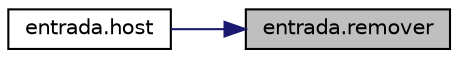 digraph "entrada.remover"
{
 // LATEX_PDF_SIZE
  edge [fontname="Helvetica",fontsize="10",labelfontname="Helvetica",labelfontsize="10"];
  node [fontname="Helvetica",fontsize="10",shape=record];
  rankdir="RL";
  Node1 [label="entrada.remover",height=0.2,width=0.4,color="black", fillcolor="grey75", style="filled", fontcolor="black",tooltip="Function remover."];
  Node1 -> Node2 [dir="back",color="midnightblue",fontsize="10",style="solid",fontname="Helvetica"];
  Node2 [label="entrada.host",height=0.2,width=0.4,color="black", fillcolor="white", style="filled",URL="$namespaceentrada.html#a504b28bde9489d771c018f2b8209d254",tooltip="Function host."];
}
